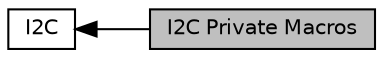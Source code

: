digraph "I2C Private Macros"
{
  edge [fontname="Helvetica",fontsize="10",labelfontname="Helvetica",labelfontsize="10"];
  node [fontname="Helvetica",fontsize="10",shape=record];
  rankdir=LR;
  Node0 [label="I2C Private Macros",height=0.2,width=0.4,color="black", fillcolor="grey75", style="filled", fontcolor="black"];
  Node1 [label="I2C",height=0.2,width=0.4,color="black", fillcolor="white", style="filled",URL="$group___i2_c.html",tooltip="I2C HAL module driver. "];
  Node1->Node0 [shape=plaintext, dir="back", style="solid"];
}
